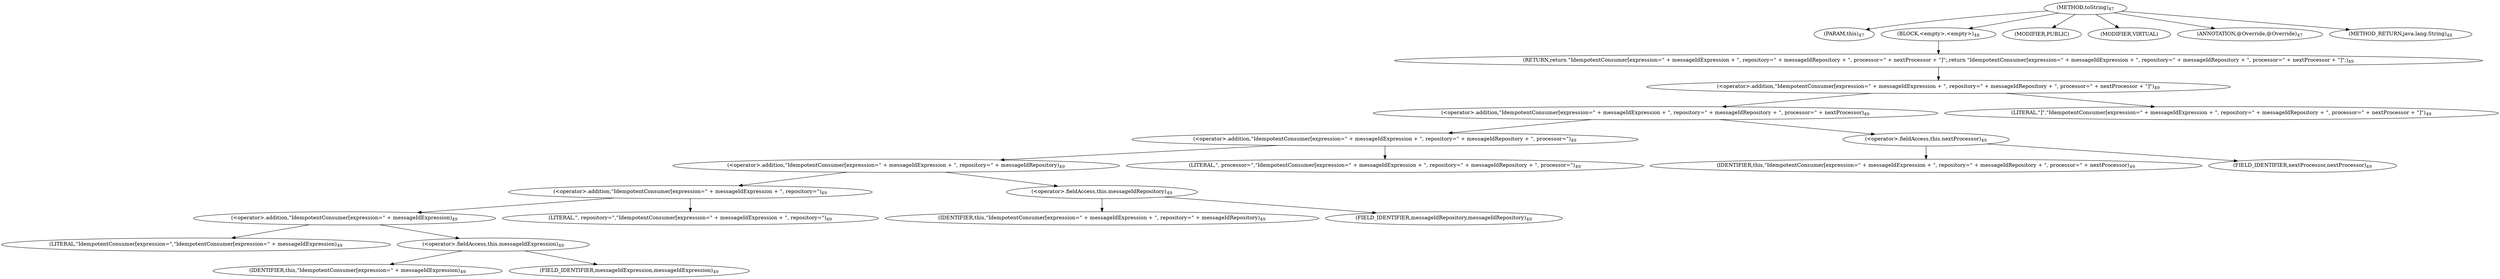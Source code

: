 digraph "toString" {  
"48" [label = <(METHOD,toString)<SUB>47</SUB>> ]
"49" [label = <(PARAM,this)<SUB>47</SUB>> ]
"50" [label = <(BLOCK,&lt;empty&gt;,&lt;empty&gt;)<SUB>48</SUB>> ]
"51" [label = <(RETURN,return &quot;IdempotentConsumer[expression=&quot; + messageIdExpression + &quot;, repository=&quot; + messageIdRepository + &quot;, processor=&quot; + nextProcessor + &quot;]&quot;;,return &quot;IdempotentConsumer[expression=&quot; + messageIdExpression + &quot;, repository=&quot; + messageIdRepository + &quot;, processor=&quot; + nextProcessor + &quot;]&quot;;)<SUB>49</SUB>> ]
"52" [label = <(&lt;operator&gt;.addition,&quot;IdempotentConsumer[expression=&quot; + messageIdExpression + &quot;, repository=&quot; + messageIdRepository + &quot;, processor=&quot; + nextProcessor + &quot;]&quot;)<SUB>49</SUB>> ]
"53" [label = <(&lt;operator&gt;.addition,&quot;IdempotentConsumer[expression=&quot; + messageIdExpression + &quot;, repository=&quot; + messageIdRepository + &quot;, processor=&quot; + nextProcessor)<SUB>49</SUB>> ]
"54" [label = <(&lt;operator&gt;.addition,&quot;IdempotentConsumer[expression=&quot; + messageIdExpression + &quot;, repository=&quot; + messageIdRepository + &quot;, processor=&quot;)<SUB>49</SUB>> ]
"55" [label = <(&lt;operator&gt;.addition,&quot;IdempotentConsumer[expression=&quot; + messageIdExpression + &quot;, repository=&quot; + messageIdRepository)<SUB>49</SUB>> ]
"56" [label = <(&lt;operator&gt;.addition,&quot;IdempotentConsumer[expression=&quot; + messageIdExpression + &quot;, repository=&quot;)<SUB>49</SUB>> ]
"57" [label = <(&lt;operator&gt;.addition,&quot;IdempotentConsumer[expression=&quot; + messageIdExpression)<SUB>49</SUB>> ]
"58" [label = <(LITERAL,&quot;IdempotentConsumer[expression=&quot;,&quot;IdempotentConsumer[expression=&quot; + messageIdExpression)<SUB>49</SUB>> ]
"59" [label = <(&lt;operator&gt;.fieldAccess,this.messageIdExpression)<SUB>49</SUB>> ]
"60" [label = <(IDENTIFIER,this,&quot;IdempotentConsumer[expression=&quot; + messageIdExpression)<SUB>49</SUB>> ]
"61" [label = <(FIELD_IDENTIFIER,messageIdExpression,messageIdExpression)<SUB>49</SUB>> ]
"62" [label = <(LITERAL,&quot;, repository=&quot;,&quot;IdempotentConsumer[expression=&quot; + messageIdExpression + &quot;, repository=&quot;)<SUB>49</SUB>> ]
"63" [label = <(&lt;operator&gt;.fieldAccess,this.messageIdRepository)<SUB>49</SUB>> ]
"64" [label = <(IDENTIFIER,this,&quot;IdempotentConsumer[expression=&quot; + messageIdExpression + &quot;, repository=&quot; + messageIdRepository)<SUB>49</SUB>> ]
"65" [label = <(FIELD_IDENTIFIER,messageIdRepository,messageIdRepository)<SUB>49</SUB>> ]
"66" [label = <(LITERAL,&quot;, processor=&quot;,&quot;IdempotentConsumer[expression=&quot; + messageIdExpression + &quot;, repository=&quot; + messageIdRepository + &quot;, processor=&quot;)<SUB>49</SUB>> ]
"67" [label = <(&lt;operator&gt;.fieldAccess,this.nextProcessor)<SUB>49</SUB>> ]
"68" [label = <(IDENTIFIER,this,&quot;IdempotentConsumer[expression=&quot; + messageIdExpression + &quot;, repository=&quot; + messageIdRepository + &quot;, processor=&quot; + nextProcessor)<SUB>49</SUB>> ]
"69" [label = <(FIELD_IDENTIFIER,nextProcessor,nextProcessor)<SUB>49</SUB>> ]
"70" [label = <(LITERAL,&quot;]&quot;,&quot;IdempotentConsumer[expression=&quot; + messageIdExpression + &quot;, repository=&quot; + messageIdRepository + &quot;, processor=&quot; + nextProcessor + &quot;]&quot;)<SUB>49</SUB>> ]
"71" [label = <(MODIFIER,PUBLIC)> ]
"72" [label = <(MODIFIER,VIRTUAL)> ]
"73" [label = <(ANNOTATION,@Override,@Override)<SUB>47</SUB>> ]
"74" [label = <(METHOD_RETURN,java.lang.String)<SUB>48</SUB>> ]
  "48" -> "49" 
  "48" -> "50" 
  "48" -> "71" 
  "48" -> "72" 
  "48" -> "73" 
  "48" -> "74" 
  "50" -> "51" 
  "51" -> "52" 
  "52" -> "53" 
  "52" -> "70" 
  "53" -> "54" 
  "53" -> "67" 
  "54" -> "55" 
  "54" -> "66" 
  "55" -> "56" 
  "55" -> "63" 
  "56" -> "57" 
  "56" -> "62" 
  "57" -> "58" 
  "57" -> "59" 
  "59" -> "60" 
  "59" -> "61" 
  "63" -> "64" 
  "63" -> "65" 
  "67" -> "68" 
  "67" -> "69" 
}
